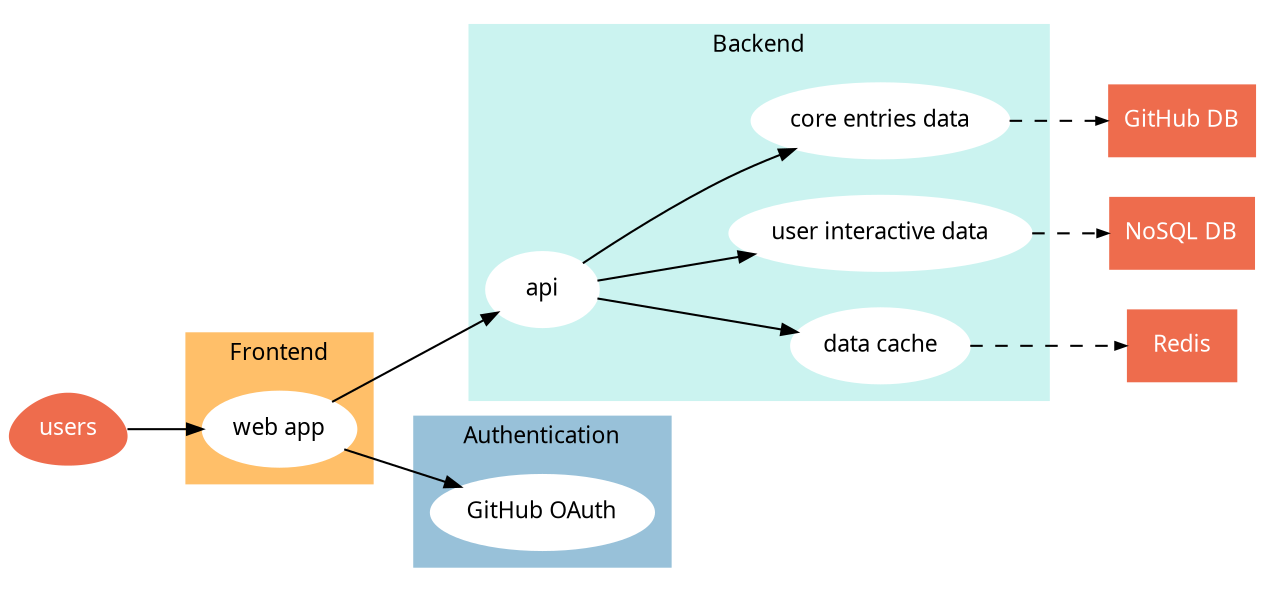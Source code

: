 digraph LoadProcess {
    rankdir="LR";
    fontname="DIN Alternate";
    fontsize="11";
    // fontcolor="gray";
    node[style="filled", fontname="DIN Alternate", fontsize="11"];
    edge[arrowsize="0.75", fontname="DIN Alternate", fontsize="9"];
    subgraph cluster_0 {
        style=filled;
        color="#ffbf69";
        node [style=filled,color=white];
        "web app"
        label = "Frontend";
    }

    subgraph cluster_1 {
        style=filled;
        color="#cbf3f0";
        node [style=filled,color=white];
        "api"
        "core entries data"
        "user interactive data"
        "data cache"
        label = "Backend";
    }

    subgraph cluster_2 {
        style=filled;
        color="#98c1d9";
        node [style=filled,color=white];
        "GitHub OAuth"
        label = "Authentication";
    }

    "users" -> "web app"

    "web app" -> "GitHub OAuth"
    "web app" -> "api"  -> {"core entries data", "user interactive data", "data cache"}
    
    edge[arrowsize="0.5", fontname="DIN Alternate", fontsize="9", style=dashed];
    "core entries data" -> "GitHub DB"
    "user interactive data" -> "NoSQL DB"
    "data cache" -> "Redis"

    "users" [shape=egg, fillcolor="#ee6c4d", color="white", fontcolor="white"];
    "GitHub DB", "NoSQL DB", "Redis" [shape=box, fillcolor="#ee6c4d", color="white", fontcolor="white"];
}
